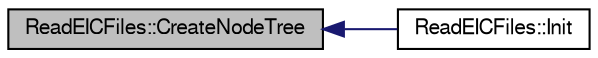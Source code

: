 digraph "ReadEICFiles::CreateNodeTree"
{
  bgcolor="transparent";
  edge [fontname="FreeSans",fontsize="10",labelfontname="FreeSans",labelfontsize="10"];
  node [fontname="FreeSans",fontsize="10",shape=record];
  rankdir="LR";
  Node1 [label="ReadEICFiles::CreateNodeTree",height=0.2,width=0.4,color="black", fillcolor="grey75", style="filled" fontcolor="black"];
  Node1 -> Node2 [dir="back",color="midnightblue",fontsize="10",style="solid",fontname="FreeSans"];
  Node2 [label="ReadEICFiles::Init",height=0.2,width=0.4,color="black",URL="$d3/d49/classReadEICFiles.html#a232160e6e6bd99fb04893198ea134c91"];
}
